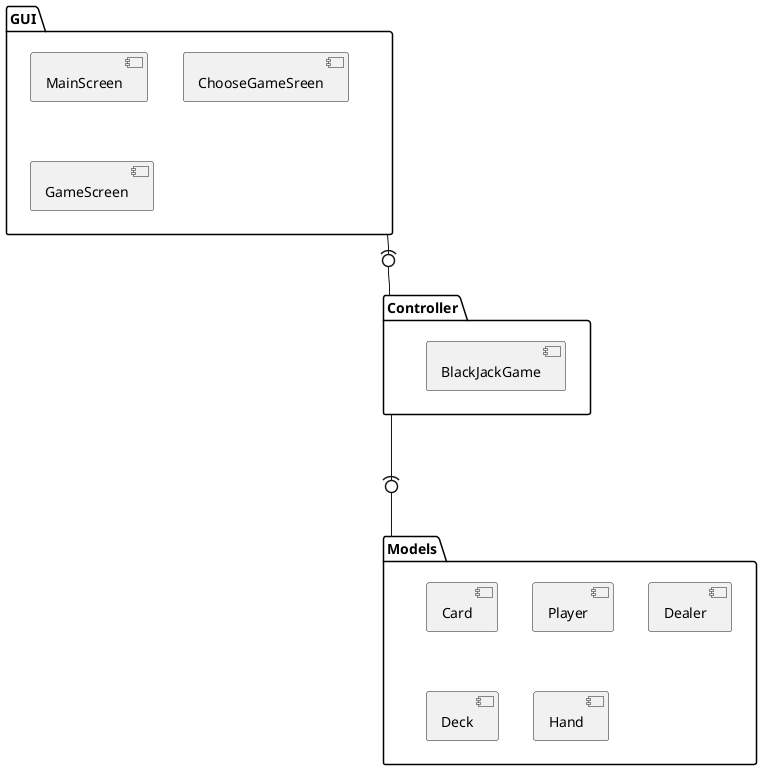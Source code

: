 @startuml
'https://plantuml.com/component-diagram


package "GUI" {
  [MainScreen]
  [ChooseGameSreen]
  [GameScreen]
}


package "Controller" {
  [BlackJackGame]
 }

package "Models" {
    [Card]
    [Player]
    [Dealer]
    [Deck]
    [Hand]

}




[GUI] --(0-- [Controller]
[Controller] --(0-- [Models]


@enduml